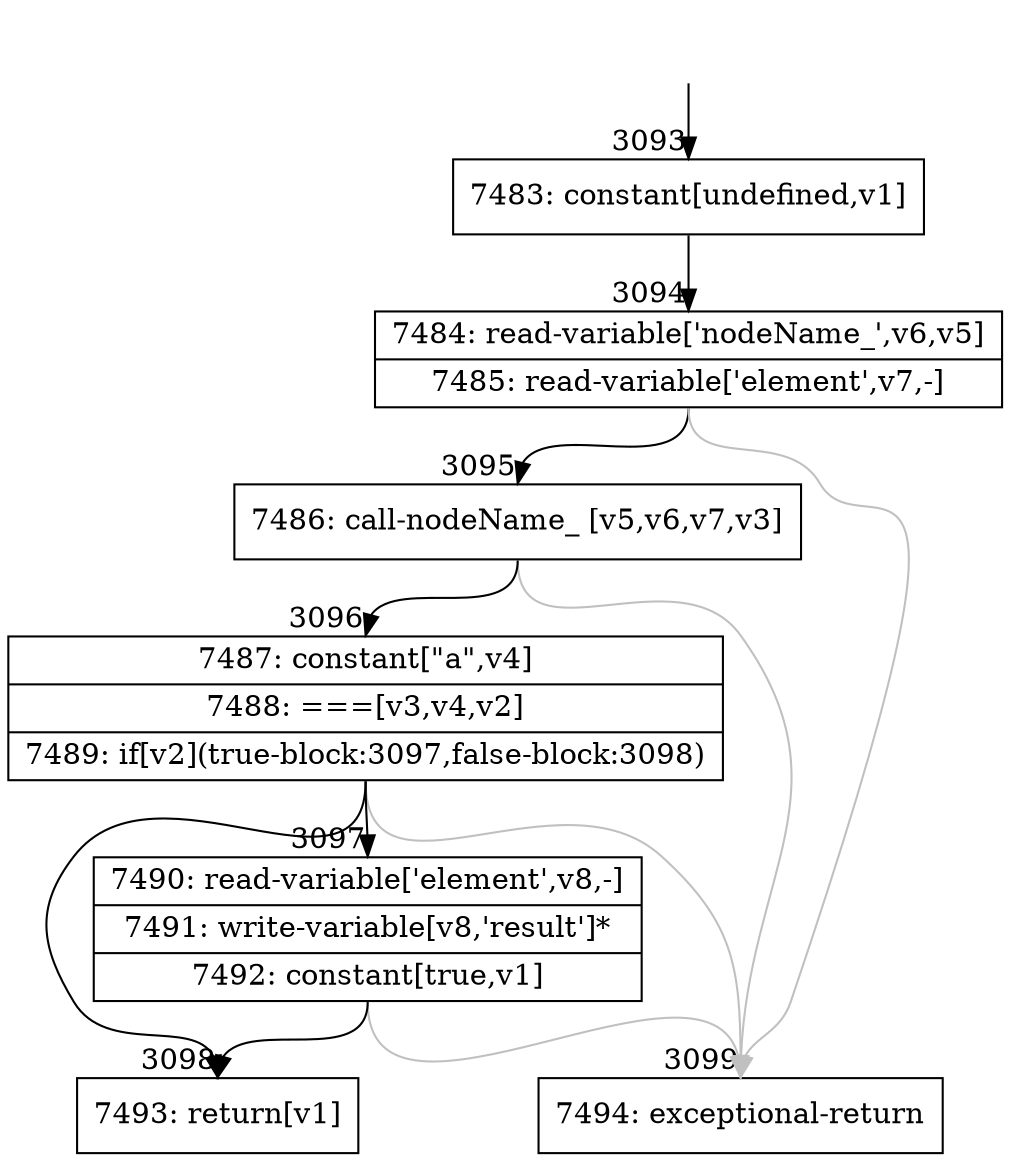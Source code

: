 digraph {
rankdir="TD"
BB_entry252[shape=none,label=""];
BB_entry252 -> BB3093 [tailport=s, headport=n, headlabel="    3093"]
BB3093 [shape=record label="{7483: constant[undefined,v1]}" ] 
BB3093 -> BB3094 [tailport=s, headport=n, headlabel="      3094"]
BB3094 [shape=record label="{7484: read-variable['nodeName_',v6,v5]|7485: read-variable['element',v7,-]}" ] 
BB3094 -> BB3095 [tailport=s, headport=n, headlabel="      3095"]
BB3094 -> BB3099 [tailport=s, headport=n, color=gray, headlabel="      3099"]
BB3095 [shape=record label="{7486: call-nodeName_ [v5,v6,v7,v3]}" ] 
BB3095 -> BB3096 [tailport=s, headport=n, headlabel="      3096"]
BB3095 -> BB3099 [tailport=s, headport=n, color=gray]
BB3096 [shape=record label="{7487: constant[\"a\",v4]|7488: ===[v3,v4,v2]|7489: if[v2](true-block:3097,false-block:3098)}" ] 
BB3096 -> BB3097 [tailport=s, headport=n, headlabel="      3097"]
BB3096 -> BB3098 [tailport=s, headport=n, headlabel="      3098"]
BB3096 -> BB3099 [tailport=s, headport=n, color=gray]
BB3097 [shape=record label="{7490: read-variable['element',v8,-]|7491: write-variable[v8,'result']*|7492: constant[true,v1]}" ] 
BB3097 -> BB3098 [tailport=s, headport=n]
BB3097 -> BB3099 [tailport=s, headport=n, color=gray]
BB3098 [shape=record label="{7493: return[v1]}" ] 
BB3099 [shape=record label="{7494: exceptional-return}" ] 
//#$~ 4660
}
